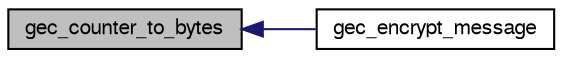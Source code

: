 digraph "gec_counter_to_bytes"
{
  edge [fontname="FreeSans",fontsize="10",labelfontname="FreeSans",labelfontsize="10"];
  node [fontname="FreeSans",fontsize="10",shape=record];
  rankdir="LR";
  Node1 [label="gec_counter_to_bytes",height=0.2,width=0.4,color="black", fillcolor="grey75", style="filled", fontcolor="black"];
  Node1 -> Node2 [dir="back",color="midnightblue",fontsize="10",style="solid",fontname="FreeSans"];
  Node2 [label="gec_encrypt_message",height=0.2,width=0.4,color="black", fillcolor="white", style="filled",URL="$gec__dl_8h.html#a8c6d09d32fcf909597a36b36a07f9db0",tooltip="Attempts message encryption Adds crypto_byte, counter and tag Returns encrypted pprzlink message (cry..."];
}
